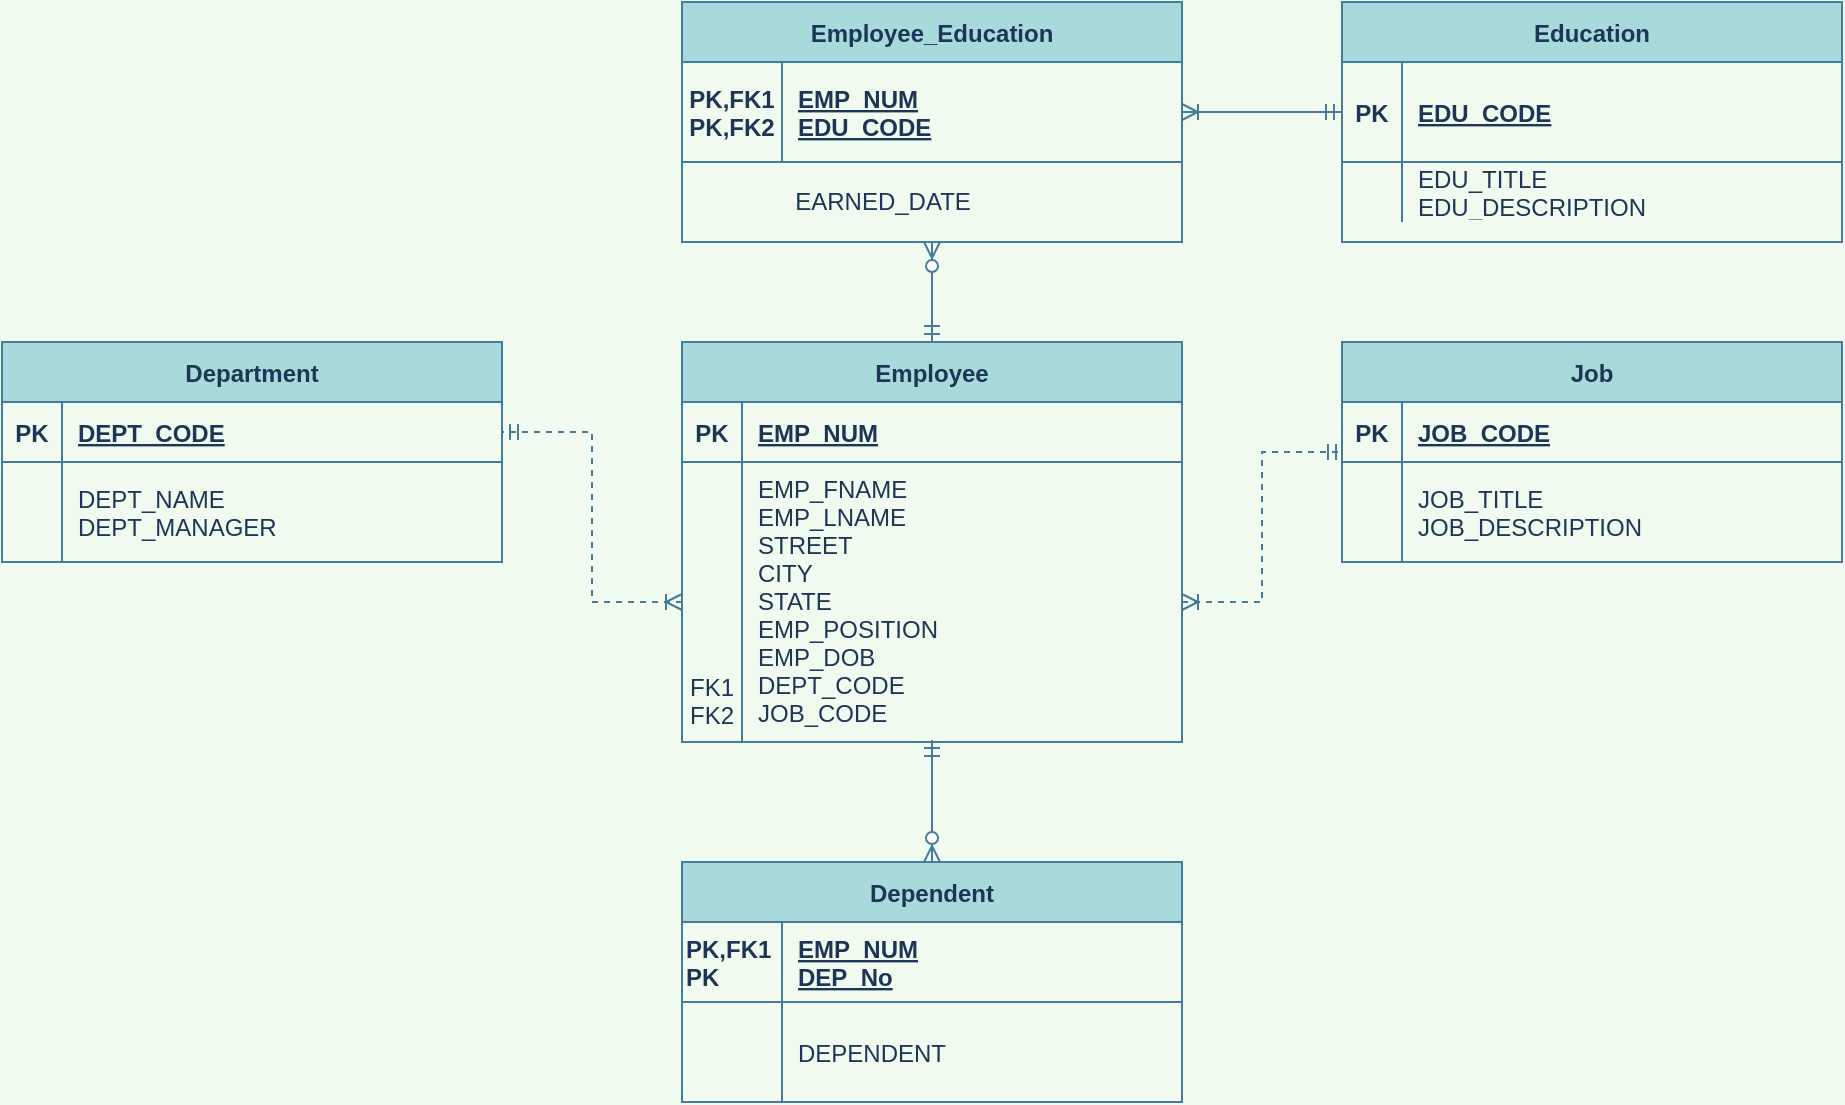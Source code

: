 <mxfile pages="2">
    <diagram id="R2lEEEUBdFMjLlhIrx00" name="ERD">
        <mxGraphModel dx="1555" dy="822" grid="1" gridSize="10" guides="1" tooltips="1" connect="1" arrows="1" fold="1" page="1" pageScale="1" pageWidth="1169" pageHeight="827" background="#F1FAEE" math="0" shadow="0" extFonts="Permanent Marker^https://fonts.googleapis.com/css?family=Permanent+Marker">
            <root>
                <mxCell id="0"/>
                <mxCell id="1" parent="0"/>
                <mxCell id="C-vyLk0tnHw3VtMMgP7b-2" value="Education" style="shape=table;startSize=30;container=1;collapsible=1;childLayout=tableLayout;fixedRows=1;rowLines=0;fontStyle=1;align=center;resizeLast=1;fillColor=#A8DADC;strokeColor=#457B9D;fontColor=#1D3557;" parent="1" vertex="1">
                    <mxGeometry x="810" y="110" width="250" height="120" as="geometry">
                        <mxRectangle x="460" y="110" width="90" height="30" as="alternateBounds"/>
                    </mxGeometry>
                </mxCell>
                <mxCell id="C-vyLk0tnHw3VtMMgP7b-3" value="" style="shape=partialRectangle;collapsible=0;dropTarget=0;pointerEvents=0;fillColor=none;points=[[0,0.5],[1,0.5]];portConstraint=eastwest;top=0;left=0;right=0;bottom=1;strokeColor=#457B9D;fontColor=#1D3557;" parent="C-vyLk0tnHw3VtMMgP7b-2" vertex="1">
                    <mxGeometry y="30" width="250" height="50" as="geometry"/>
                </mxCell>
                <mxCell id="C-vyLk0tnHw3VtMMgP7b-4" value="PK" style="shape=partialRectangle;overflow=hidden;connectable=0;fillColor=none;top=0;left=0;bottom=0;right=0;fontStyle=1;strokeColor=#457B9D;fontColor=#1D3557;" parent="C-vyLk0tnHw3VtMMgP7b-3" vertex="1">
                    <mxGeometry width="30" height="50" as="geometry"/>
                </mxCell>
                <mxCell id="C-vyLk0tnHw3VtMMgP7b-5" value="EDU_CODE" style="shape=partialRectangle;overflow=hidden;connectable=0;fillColor=none;top=0;left=0;bottom=0;right=0;align=left;spacingLeft=6;fontStyle=5;strokeColor=#457B9D;fontColor=#1D3557;" parent="C-vyLk0tnHw3VtMMgP7b-3" vertex="1">
                    <mxGeometry x="30" width="220" height="50" as="geometry"/>
                </mxCell>
                <mxCell id="C-vyLk0tnHw3VtMMgP7b-6" value="" style="shape=partialRectangle;collapsible=0;dropTarget=0;pointerEvents=0;fillColor=none;points=[[0,0.5],[1,0.5]];portConstraint=eastwest;top=0;left=0;right=0;bottom=0;strokeColor=#457B9D;fontColor=#1D3557;" parent="C-vyLk0tnHw3VtMMgP7b-2" vertex="1">
                    <mxGeometry y="80" width="250" height="30" as="geometry"/>
                </mxCell>
                <mxCell id="C-vyLk0tnHw3VtMMgP7b-7" value="" style="shape=partialRectangle;overflow=hidden;connectable=0;fillColor=none;top=0;left=0;bottom=0;right=0;strokeColor=#457B9D;fontColor=#1D3557;" parent="C-vyLk0tnHw3VtMMgP7b-6" vertex="1">
                    <mxGeometry width="30" height="30" as="geometry"/>
                </mxCell>
                <mxCell id="C-vyLk0tnHw3VtMMgP7b-8" value="EDU_TITLE&#10;EDU_DESCRIPTION" style="shape=partialRectangle;overflow=hidden;connectable=0;fillColor=none;top=0;left=0;bottom=0;right=0;align=left;spacingLeft=6;strokeColor=#457B9D;fontColor=#1D3557;" parent="C-vyLk0tnHw3VtMMgP7b-6" vertex="1">
                    <mxGeometry x="30" width="220" height="30" as="geometry"/>
                </mxCell>
                <mxCell id="C-vyLk0tnHw3VtMMgP7b-13" value="Employee" style="shape=table;startSize=30;container=1;collapsible=1;childLayout=tableLayout;fixedRows=1;rowLines=0;fontStyle=1;align=center;resizeLast=1;fillColor=#A8DADC;strokeColor=#457B9D;fontColor=#1D3557;" parent="1" vertex="1">
                    <mxGeometry x="480" y="280" width="250" height="200" as="geometry"/>
                </mxCell>
                <mxCell id="C-vyLk0tnHw3VtMMgP7b-14" value="" style="shape=partialRectangle;collapsible=0;dropTarget=0;pointerEvents=0;fillColor=none;points=[[0,0.5],[1,0.5]];portConstraint=eastwest;top=0;left=0;right=0;bottom=1;strokeColor=#457B9D;fontColor=#1D3557;" parent="C-vyLk0tnHw3VtMMgP7b-13" vertex="1">
                    <mxGeometry y="30" width="250" height="30" as="geometry"/>
                </mxCell>
                <mxCell id="C-vyLk0tnHw3VtMMgP7b-15" value="PK" style="shape=partialRectangle;overflow=hidden;connectable=0;fillColor=none;top=0;left=0;bottom=0;right=0;fontStyle=1;strokeColor=#457B9D;fontColor=#1D3557;" parent="C-vyLk0tnHw3VtMMgP7b-14" vertex="1">
                    <mxGeometry width="30" height="30" as="geometry"/>
                </mxCell>
                <mxCell id="C-vyLk0tnHw3VtMMgP7b-16" value="EMP_NUM" style="shape=partialRectangle;overflow=hidden;connectable=0;fillColor=none;top=0;left=0;bottom=0;right=0;align=left;spacingLeft=6;fontStyle=5;strokeColor=#457B9D;fontColor=#1D3557;" parent="C-vyLk0tnHw3VtMMgP7b-14" vertex="1">
                    <mxGeometry x="30" width="220" height="30" as="geometry"/>
                </mxCell>
                <mxCell id="C-vyLk0tnHw3VtMMgP7b-17" value="" style="shape=partialRectangle;collapsible=0;dropTarget=0;pointerEvents=0;fillColor=none;points=[[0,0.5],[1,0.5]];portConstraint=eastwest;top=0;left=0;right=0;bottom=0;strokeColor=#457B9D;fontColor=#1D3557;" parent="C-vyLk0tnHw3VtMMgP7b-13" vertex="1">
                    <mxGeometry y="60" width="250" height="140" as="geometry"/>
                </mxCell>
                <mxCell id="C-vyLk0tnHw3VtMMgP7b-18" value="&#10;&#10;&#10;&#10;&#10;&#10;&#10;FK1&#10;FK2" style="shape=partialRectangle;overflow=hidden;connectable=0;fillColor=none;top=0;left=0;bottom=0;right=0;strokeColor=#457B9D;fontColor=#1D3557;" parent="C-vyLk0tnHw3VtMMgP7b-17" vertex="1">
                    <mxGeometry width="30" height="140" as="geometry"/>
                </mxCell>
                <mxCell id="C-vyLk0tnHw3VtMMgP7b-19" value="EMP_FNAME&#10;EMP_LNAME&#10;STREET&#10;CITY&#10;STATE&#10;EMP_POSITION&#10;EMP_DOB&#10;DEPT_CODE&#10;JOB_CODE" style="shape=partialRectangle;overflow=hidden;connectable=0;fillColor=none;top=0;left=0;bottom=0;right=0;align=left;spacingLeft=6;verticalAlign=top;strokeColor=#457B9D;fontColor=#1D3557;" parent="C-vyLk0tnHw3VtMMgP7b-17" vertex="1">
                    <mxGeometry x="30" width="220" height="140" as="geometry"/>
                </mxCell>
                <mxCell id="pjrwoAT1iINBEWoW5p7u-14" style="edgeStyle=orthogonalEdgeStyle;rounded=0;orthogonalLoop=1;jettySize=auto;html=1;exitX=0.5;exitY=1;exitDx=0;exitDy=0;entryX=0.5;entryY=0;entryDx=0;entryDy=0;startArrow=ERzeroToMany;startFill=1;endArrow=ERmandOne;endFill=0;labelBackgroundColor=#F1FAEE;strokeColor=#457B9D;fontColor=#1D3557;" parent="1" source="C-vyLk0tnHw3VtMMgP7b-23" target="C-vyLk0tnHw3VtMMgP7b-13" edge="1">
                    <mxGeometry relative="1" as="geometry"/>
                </mxCell>
                <mxCell id="C-vyLk0tnHw3VtMMgP7b-23" value="Employee_Education" style="shape=table;startSize=30;container=1;collapsible=1;childLayout=tableLayout;fixedRows=1;rowLines=0;fontStyle=1;align=center;resizeLast=1;fillColor=#A8DADC;strokeColor=#457B9D;fontColor=#1D3557;" parent="1" vertex="1">
                    <mxGeometry x="480" y="110" width="250" height="120" as="geometry">
                        <mxRectangle x="130" y="110" width="150" height="30" as="alternateBounds"/>
                    </mxGeometry>
                </mxCell>
                <mxCell id="C-vyLk0tnHw3VtMMgP7b-24" value="" style="shape=partialRectangle;collapsible=0;dropTarget=0;pointerEvents=0;fillColor=none;points=[[0,0.5],[1,0.5]];portConstraint=eastwest;top=0;left=0;right=0;bottom=1;strokeColor=#457B9D;fontColor=#1D3557;" parent="C-vyLk0tnHw3VtMMgP7b-23" vertex="1">
                    <mxGeometry y="30" width="250" height="50" as="geometry"/>
                </mxCell>
                <mxCell id="C-vyLk0tnHw3VtMMgP7b-25" value="PK,FK1&#10;PK,FK2" style="shape=partialRectangle;overflow=hidden;connectable=0;fillColor=none;top=0;left=0;bottom=0;right=0;fontStyle=1;strokeColor=#457B9D;fontColor=#1D3557;" parent="C-vyLk0tnHw3VtMMgP7b-24" vertex="1">
                    <mxGeometry width="50" height="50" as="geometry"/>
                </mxCell>
                <mxCell id="C-vyLk0tnHw3VtMMgP7b-26" value="EMP_NUM&#10;EDU_CODE" style="shape=partialRectangle;overflow=hidden;connectable=0;fillColor=none;top=0;left=0;bottom=0;right=0;align=left;spacingLeft=6;fontStyle=5;strokeColor=#457B9D;fontColor=#1D3557;" parent="C-vyLk0tnHw3VtMMgP7b-24" vertex="1">
                    <mxGeometry x="50" width="200" height="50" as="geometry"/>
                </mxCell>
                <mxCell id="pjrwoAT1iINBEWoW5p7u-11" value="EARNED_DATE" style="text;html=1;align=center;verticalAlign=middle;resizable=0;points=[];autosize=1;strokeColor=none;fontColor=#1D3557;" parent="1" vertex="1">
                    <mxGeometry x="530" y="200" width="100" height="20" as="geometry"/>
                </mxCell>
                <mxCell id="pjrwoAT1iINBEWoW5p7u-13" style="edgeStyle=orthogonalEdgeStyle;rounded=0;orthogonalLoop=1;jettySize=auto;html=1;exitX=1;exitY=0.5;exitDx=0;exitDy=0;entryX=0;entryY=0.5;entryDx=0;entryDy=0;startArrow=ERoneToMany;startFill=0;endArrow=ERmandOne;endFill=0;labelBackgroundColor=#F1FAEE;strokeColor=#457B9D;fontColor=#1D3557;" parent="1" source="C-vyLk0tnHw3VtMMgP7b-24" target="C-vyLk0tnHw3VtMMgP7b-3" edge="1">
                    <mxGeometry relative="1" as="geometry"/>
                </mxCell>
                <mxCell id="pjrwoAT1iINBEWoW5p7u-15" value="Job" style="shape=table;startSize=30;container=1;collapsible=1;childLayout=tableLayout;fixedRows=1;rowLines=0;fontStyle=1;align=center;resizeLast=1;fillColor=#A8DADC;strokeColor=#457B9D;fontColor=#1D3557;" parent="1" vertex="1">
                    <mxGeometry x="810" y="280" width="250" height="110" as="geometry">
                        <mxRectangle x="460" y="110" width="90" height="30" as="alternateBounds"/>
                    </mxGeometry>
                </mxCell>
                <mxCell id="pjrwoAT1iINBEWoW5p7u-16" value="" style="shape=partialRectangle;collapsible=0;dropTarget=0;pointerEvents=0;fillColor=none;points=[[0,0.5],[1,0.5]];portConstraint=eastwest;top=0;left=0;right=0;bottom=1;strokeColor=#457B9D;fontColor=#1D3557;" parent="pjrwoAT1iINBEWoW5p7u-15" vertex="1">
                    <mxGeometry y="30" width="250" height="30" as="geometry"/>
                </mxCell>
                <mxCell id="pjrwoAT1iINBEWoW5p7u-17" value="PK" style="shape=partialRectangle;overflow=hidden;connectable=0;fillColor=none;top=0;left=0;bottom=0;right=0;fontStyle=1;strokeColor=#457B9D;fontColor=#1D3557;" parent="pjrwoAT1iINBEWoW5p7u-16" vertex="1">
                    <mxGeometry width="30" height="30" as="geometry"/>
                </mxCell>
                <mxCell id="pjrwoAT1iINBEWoW5p7u-18" value="JOB_CODE" style="shape=partialRectangle;overflow=hidden;connectable=0;fillColor=none;top=0;left=0;bottom=0;right=0;align=left;spacingLeft=6;fontStyle=5;strokeColor=#457B9D;fontColor=#1D3557;" parent="pjrwoAT1iINBEWoW5p7u-16" vertex="1">
                    <mxGeometry x="30" width="220" height="30" as="geometry"/>
                </mxCell>
                <mxCell id="pjrwoAT1iINBEWoW5p7u-19" value="" style="shape=partialRectangle;collapsible=0;dropTarget=0;pointerEvents=0;fillColor=none;points=[[0,0.5],[1,0.5]];portConstraint=eastwest;top=0;left=0;right=0;bottom=0;strokeColor=#457B9D;fontColor=#1D3557;" parent="pjrwoAT1iINBEWoW5p7u-15" vertex="1">
                    <mxGeometry y="60" width="250" height="50" as="geometry"/>
                </mxCell>
                <mxCell id="pjrwoAT1iINBEWoW5p7u-20" value="" style="shape=partialRectangle;overflow=hidden;connectable=0;fillColor=none;top=0;left=0;bottom=0;right=0;strokeColor=#457B9D;fontColor=#1D3557;" parent="pjrwoAT1iINBEWoW5p7u-19" vertex="1">
                    <mxGeometry width="30" height="50" as="geometry"/>
                </mxCell>
                <mxCell id="pjrwoAT1iINBEWoW5p7u-21" value="JOB_TITLE&#10;JOB_DESCRIPTION" style="shape=partialRectangle;overflow=hidden;connectable=0;fillColor=none;top=0;left=0;bottom=0;right=0;align=left;spacingLeft=6;strokeColor=#457B9D;fontColor=#1D3557;" parent="pjrwoAT1iINBEWoW5p7u-19" vertex="1">
                    <mxGeometry x="30" width="220" height="50" as="geometry"/>
                </mxCell>
                <mxCell id="pjrwoAT1iINBEWoW5p7u-22" style="edgeStyle=orthogonalEdgeStyle;rounded=0;orthogonalLoop=1;jettySize=auto;html=1;entryX=0.004;entryY=-0.1;entryDx=0;entryDy=0;entryPerimeter=0;startArrow=ERoneToMany;startFill=0;endArrow=ERmandOne;endFill=0;dashed=1;labelBackgroundColor=#F1FAEE;strokeColor=#457B9D;fontColor=#1D3557;" parent="1" source="C-vyLk0tnHw3VtMMgP7b-17" target="pjrwoAT1iINBEWoW5p7u-19" edge="1">
                    <mxGeometry relative="1" as="geometry"/>
                </mxCell>
                <mxCell id="pjrwoAT1iINBEWoW5p7u-23" value="Department" style="shape=table;startSize=30;container=1;collapsible=1;childLayout=tableLayout;fixedRows=1;rowLines=0;fontStyle=1;align=center;resizeLast=1;fillColor=#A8DADC;strokeColor=#457B9D;fontColor=#1D3557;" parent="1" vertex="1">
                    <mxGeometry x="140" y="280" width="250" height="110" as="geometry">
                        <mxRectangle x="460" y="110" width="90" height="30" as="alternateBounds"/>
                    </mxGeometry>
                </mxCell>
                <mxCell id="pjrwoAT1iINBEWoW5p7u-24" value="" style="shape=partialRectangle;collapsible=0;dropTarget=0;pointerEvents=0;fillColor=none;points=[[0,0.5],[1,0.5]];portConstraint=eastwest;top=0;left=0;right=0;bottom=1;strokeColor=#457B9D;fontColor=#1D3557;" parent="pjrwoAT1iINBEWoW5p7u-23" vertex="1">
                    <mxGeometry y="30" width="250" height="30" as="geometry"/>
                </mxCell>
                <mxCell id="pjrwoAT1iINBEWoW5p7u-25" value="PK" style="shape=partialRectangle;overflow=hidden;connectable=0;fillColor=none;top=0;left=0;bottom=0;right=0;fontStyle=1;strokeColor=#457B9D;fontColor=#1D3557;" parent="pjrwoAT1iINBEWoW5p7u-24" vertex="1">
                    <mxGeometry width="30" height="30" as="geometry"/>
                </mxCell>
                <mxCell id="pjrwoAT1iINBEWoW5p7u-26" value="DEPT_CODE" style="shape=partialRectangle;overflow=hidden;connectable=0;fillColor=none;top=0;left=0;bottom=0;right=0;align=left;spacingLeft=6;fontStyle=5;strokeColor=#457B9D;fontColor=#1D3557;" parent="pjrwoAT1iINBEWoW5p7u-24" vertex="1">
                    <mxGeometry x="30" width="220" height="30" as="geometry"/>
                </mxCell>
                <mxCell id="pjrwoAT1iINBEWoW5p7u-27" value="" style="shape=partialRectangle;collapsible=0;dropTarget=0;pointerEvents=0;fillColor=none;points=[[0,0.5],[1,0.5]];portConstraint=eastwest;top=0;left=0;right=0;bottom=0;strokeColor=#457B9D;fontColor=#1D3557;" parent="pjrwoAT1iINBEWoW5p7u-23" vertex="1">
                    <mxGeometry y="60" width="250" height="50" as="geometry"/>
                </mxCell>
                <mxCell id="pjrwoAT1iINBEWoW5p7u-28" value="" style="shape=partialRectangle;overflow=hidden;connectable=0;fillColor=none;top=0;left=0;bottom=0;right=0;strokeColor=#457B9D;fontColor=#1D3557;" parent="pjrwoAT1iINBEWoW5p7u-27" vertex="1">
                    <mxGeometry width="30" height="50" as="geometry"/>
                </mxCell>
                <mxCell id="pjrwoAT1iINBEWoW5p7u-29" value="DEPT_NAME&#10;DEPT_MANAGER" style="shape=partialRectangle;overflow=hidden;connectable=0;fillColor=none;top=0;left=0;bottom=0;right=0;align=left;spacingLeft=6;strokeColor=#457B9D;fontColor=#1D3557;" parent="pjrwoAT1iINBEWoW5p7u-27" vertex="1">
                    <mxGeometry x="30" width="220" height="50" as="geometry"/>
                </mxCell>
                <mxCell id="pjrwoAT1iINBEWoW5p7u-30" style="edgeStyle=orthogonalEdgeStyle;rounded=0;orthogonalLoop=1;jettySize=auto;html=1;exitX=0;exitY=0.5;exitDx=0;exitDy=0;entryX=1;entryY=0.5;entryDx=0;entryDy=0;dashed=1;startArrow=ERoneToMany;startFill=0;endArrow=ERmandOne;endFill=0;labelBackgroundColor=#F1FAEE;strokeColor=#457B9D;fontColor=#1D3557;" parent="1" source="C-vyLk0tnHw3VtMMgP7b-17" target="pjrwoAT1iINBEWoW5p7u-24" edge="1">
                    <mxGeometry relative="1" as="geometry"/>
                </mxCell>
                <mxCell id="pjrwoAT1iINBEWoW5p7u-38" style="edgeStyle=orthogonalEdgeStyle;rounded=0;orthogonalLoop=1;jettySize=auto;html=1;exitX=0.5;exitY=0;exitDx=0;exitDy=0;entryX=0.5;entryY=0.993;entryDx=0;entryDy=0;entryPerimeter=0;startArrow=ERzeroToMany;startFill=1;endArrow=ERmandOne;endFill=0;labelBackgroundColor=#F1FAEE;strokeColor=#457B9D;fontColor=#1D3557;" parent="1" source="pjrwoAT1iINBEWoW5p7u-31" target="C-vyLk0tnHw3VtMMgP7b-17" edge="1">
                    <mxGeometry relative="1" as="geometry"/>
                </mxCell>
                <mxCell id="pjrwoAT1iINBEWoW5p7u-31" value="Dependent" style="shape=table;startSize=30;container=1;collapsible=1;childLayout=tableLayout;fixedRows=1;rowLines=0;fontStyle=1;align=center;resizeLast=1;fillColor=#A8DADC;strokeColor=#457B9D;fontColor=#1D3557;" parent="1" vertex="1">
                    <mxGeometry x="480" y="540" width="250" height="120" as="geometry">
                        <mxRectangle x="460" y="110" width="90" height="30" as="alternateBounds"/>
                    </mxGeometry>
                </mxCell>
                <mxCell id="pjrwoAT1iINBEWoW5p7u-32" value="" style="shape=partialRectangle;collapsible=0;dropTarget=0;pointerEvents=0;fillColor=none;points=[[0,0.5],[1,0.5]];portConstraint=eastwest;top=0;left=0;right=0;bottom=1;strokeColor=#457B9D;fontColor=#1D3557;" parent="pjrwoAT1iINBEWoW5p7u-31" vertex="1">
                    <mxGeometry y="30" width="250" height="40" as="geometry"/>
                </mxCell>
                <mxCell id="pjrwoAT1iINBEWoW5p7u-33" value="PK,FK1&#10;PK" style="shape=partialRectangle;overflow=hidden;connectable=0;fillColor=none;top=0;left=0;bottom=0;right=0;fontStyle=1;align=left;strokeColor=#457B9D;fontColor=#1D3557;" parent="pjrwoAT1iINBEWoW5p7u-32" vertex="1">
                    <mxGeometry width="50" height="40" as="geometry"/>
                </mxCell>
                <mxCell id="pjrwoAT1iINBEWoW5p7u-34" value="EMP_NUM&#10;DEP_No" style="shape=partialRectangle;overflow=hidden;connectable=0;fillColor=none;top=0;left=0;bottom=0;right=0;align=left;spacingLeft=6;fontStyle=5;strokeColor=#457B9D;fontColor=#1D3557;" parent="pjrwoAT1iINBEWoW5p7u-32" vertex="1">
                    <mxGeometry x="50" width="200" height="40" as="geometry"/>
                </mxCell>
                <mxCell id="pjrwoAT1iINBEWoW5p7u-35" value="" style="shape=partialRectangle;collapsible=0;dropTarget=0;pointerEvents=0;fillColor=none;points=[[0,0.5],[1,0.5]];portConstraint=eastwest;top=0;left=0;right=0;bottom=0;strokeColor=#457B9D;fontColor=#1D3557;" parent="pjrwoAT1iINBEWoW5p7u-31" vertex="1">
                    <mxGeometry y="70" width="250" height="50" as="geometry"/>
                </mxCell>
                <mxCell id="pjrwoAT1iINBEWoW5p7u-36" value="" style="shape=partialRectangle;overflow=hidden;connectable=0;fillColor=none;top=0;left=0;bottom=0;right=0;strokeColor=#457B9D;fontColor=#1D3557;" parent="pjrwoAT1iINBEWoW5p7u-35" vertex="1">
                    <mxGeometry width="50" height="50" as="geometry"/>
                </mxCell>
                <mxCell id="pjrwoAT1iINBEWoW5p7u-37" value="DEPENDENT" style="shape=partialRectangle;overflow=hidden;connectable=0;fillColor=none;top=0;left=0;bottom=0;right=0;align=left;spacingLeft=6;strokeColor=#457B9D;fontColor=#1D3557;" parent="pjrwoAT1iINBEWoW5p7u-35" vertex="1">
                    <mxGeometry x="50" width="200" height="50" as="geometry"/>
                </mxCell>
            </root>
        </mxGraphModel>
    </diagram>
    <diagram id="T1O6ScHp5UnlA9kEjP5P" name="Context_Diagram">
        <mxGraphModel dx="1555" dy="822" grid="1" gridSize="10" guides="1" tooltips="1" connect="1" arrows="1" fold="1" page="1" pageScale="1" pageWidth="1169" pageHeight="827" background="#F1FAEE" math="0" shadow="0">
            <root>
                <mxCell id="bUOiLNt_mjZ8KbN0EPxy-0"/>
                <mxCell id="bUOiLNt_mjZ8KbN0EPxy-1" parent="bUOiLNt_mjZ8KbN0EPxy-0"/>
                <mxCell id="YDrMwjG_TDDJYGuivfeB-1" style="edgeStyle=orthogonalEdgeStyle;curved=1;rounded=0;orthogonalLoop=1;jettySize=auto;html=1;exitX=0.5;exitY=0;exitDx=0;exitDy=0;entryX=1;entryY=0;entryDx=0;entryDy=0;startArrow=none;startFill=0;endArrow=classicThin;endFill=1;labelBackgroundColor=#F1FAEE;strokeColor=#457B9D;fontColor=#1D3557;" parent="bUOiLNt_mjZ8KbN0EPxy-1" source="bUOiLNt_mjZ8KbN0EPxy-3" target="bUOiLNt_mjZ8KbN0EPxy-4" edge="1">
                    <mxGeometry relative="1" as="geometry"/>
                </mxCell>
                <mxCell id="YDrMwjG_TDDJYGuivfeB-5" style="edgeStyle=orthogonalEdgeStyle;curved=1;rounded=0;orthogonalLoop=1;jettySize=auto;html=1;exitX=0;exitY=1;exitDx=0;exitDy=0;entryX=0.25;entryY=1;entryDx=0;entryDy=0;startArrow=none;startFill=0;endArrow=classicThin;endFill=1;labelBackgroundColor=#F1FAEE;strokeColor=#457B9D;fontColor=#1D3557;" parent="bUOiLNt_mjZ8KbN0EPxy-1" source="bUOiLNt_mjZ8KbN0EPxy-3" target="bUOiLNt_mjZ8KbN0EPxy-4" edge="1">
                    <mxGeometry relative="1" as="geometry"/>
                </mxCell>
                <mxCell id="YDrMwjG_TDDJYGuivfeB-7" style="edgeStyle=orthogonalEdgeStyle;curved=1;rounded=0;orthogonalLoop=1;jettySize=auto;html=1;exitX=0.5;exitY=1;exitDx=0;exitDy=0;entryX=0;entryY=1;entryDx=0;entryDy=0;startArrow=none;startFill=0;endArrow=classicThin;endFill=1;labelBackgroundColor=#F1FAEE;strokeColor=#457B9D;fontColor=#1D3557;" parent="bUOiLNt_mjZ8KbN0EPxy-1" source="bUOiLNt_mjZ8KbN0EPxy-3" target="bUOiLNt_mjZ8KbN0EPxy-4" edge="1">
                    <mxGeometry relative="1" as="geometry"/>
                </mxCell>
                <mxCell id="YDrMwjG_TDDJYGuivfeB-9" style="edgeStyle=orthogonalEdgeStyle;curved=1;rounded=0;orthogonalLoop=1;jettySize=auto;html=1;exitX=1;exitY=1;exitDx=0;exitDy=0;entryX=0.5;entryY=0;entryDx=0;entryDy=0;startArrow=none;startFill=0;endArrow=classicThin;endFill=1;fontColor=#1D3557;labelBackgroundColor=#F1FAEE;strokeColor=#457B9D;" parent="bUOiLNt_mjZ8KbN0EPxy-1" source="bUOiLNt_mjZ8KbN0EPxy-3" target="bUOiLNt_mjZ8KbN0EPxy-6" edge="1">
                    <mxGeometry relative="1" as="geometry"/>
                </mxCell>
                <mxCell id="YDrMwjG_TDDJYGuivfeB-11" style="edgeStyle=orthogonalEdgeStyle;curved=1;rounded=0;orthogonalLoop=1;jettySize=auto;html=1;exitX=0.5;exitY=1;exitDx=0;exitDy=0;entryX=0;entryY=0.5;entryDx=0;entryDy=0;startArrow=none;startFill=0;endArrow=classicThin;endFill=1;labelBackgroundColor=#F1FAEE;strokeColor=#457B9D;fontColor=#1D3557;" parent="bUOiLNt_mjZ8KbN0EPxy-1" source="bUOiLNt_mjZ8KbN0EPxy-3" target="bUOiLNt_mjZ8KbN0EPxy-6" edge="1">
                    <mxGeometry relative="1" as="geometry"/>
                </mxCell>
                <mxCell id="YDrMwjG_TDDJYGuivfeB-12" style="edgeStyle=orthogonalEdgeStyle;curved=1;rounded=0;orthogonalLoop=1;jettySize=auto;html=1;exitX=0.5;exitY=0;exitDx=0;exitDy=0;entryX=0;entryY=0.5;entryDx=0;entryDy=0;startArrow=none;startFill=0;endArrow=classicThin;endFill=1;labelBackgroundColor=#F1FAEE;strokeColor=#457B9D;fontColor=#1D3557;" parent="bUOiLNt_mjZ8KbN0EPxy-1" source="bUOiLNt_mjZ8KbN0EPxy-3" target="bUOiLNt_mjZ8KbN0EPxy-5" edge="1">
                    <mxGeometry relative="1" as="geometry"/>
                </mxCell>
                <mxCell id="bUOiLNt_mjZ8KbN0EPxy-3" value="0&lt;br&gt;&lt;div style=&quot;&quot;&gt;&lt;span&gt;ABC Video Rental System&lt;/span&gt;&lt;/div&gt;" style="ellipse;whiteSpace=wrap;html=1;aspect=fixed;align=center;verticalAlign=middle;fillColor=#A8DADC;strokeColor=#457B9D;fontColor=#1D3557;" parent="bUOiLNt_mjZ8KbN0EPxy-1" vertex="1">
                    <mxGeometry x="490" y="319" width="190" height="190" as="geometry"/>
                </mxCell>
                <mxCell id="YDrMwjG_TDDJYGuivfeB-2" style="edgeStyle=orthogonalEdgeStyle;curved=1;rounded=0;orthogonalLoop=1;jettySize=auto;html=1;exitX=1;exitY=0.25;exitDx=0;exitDy=0;entryX=0.353;entryY=0.005;entryDx=0;entryDy=0;entryPerimeter=0;startArrow=none;startFill=0;endArrow=classicThin;endFill=1;labelBackgroundColor=#F1FAEE;strokeColor=#457B9D;fontColor=#1D3557;" parent="bUOiLNt_mjZ8KbN0EPxy-1" source="bUOiLNt_mjZ8KbN0EPxy-4" target="bUOiLNt_mjZ8KbN0EPxy-3" edge="1">
                    <mxGeometry relative="1" as="geometry"/>
                </mxCell>
                <mxCell id="YDrMwjG_TDDJYGuivfeB-3" style="edgeStyle=orthogonalEdgeStyle;curved=1;rounded=0;orthogonalLoop=1;jettySize=auto;html=1;exitX=1;exitY=0.5;exitDx=0;exitDy=0;entryX=0.168;entryY=0.116;entryDx=0;entryDy=0;entryPerimeter=0;startArrow=none;startFill=0;endArrow=classicThin;endFill=1;labelBackgroundColor=#F1FAEE;strokeColor=#457B9D;fontColor=#1D3557;" parent="bUOiLNt_mjZ8KbN0EPxy-1" source="bUOiLNt_mjZ8KbN0EPxy-4" target="bUOiLNt_mjZ8KbN0EPxy-3" edge="1">
                    <mxGeometry relative="1" as="geometry"/>
                </mxCell>
                <mxCell id="YDrMwjG_TDDJYGuivfeB-4" style="edgeStyle=orthogonalEdgeStyle;curved=1;rounded=0;orthogonalLoop=1;jettySize=auto;html=1;exitX=0.75;exitY=1;exitDx=0;exitDy=0;entryX=0;entryY=0.5;entryDx=0;entryDy=0;startArrow=none;startFill=0;endArrow=classicThin;endFill=1;labelBackgroundColor=#F1FAEE;strokeColor=#457B9D;fontColor=#1D3557;" parent="bUOiLNt_mjZ8KbN0EPxy-1" source="bUOiLNt_mjZ8KbN0EPxy-4" target="bUOiLNt_mjZ8KbN0EPxy-3" edge="1">
                    <mxGeometry relative="1" as="geometry"/>
                </mxCell>
                <mxCell id="bUOiLNt_mjZ8KbN0EPxy-4" value="Customer" style="whiteSpace=wrap;html=1;aspect=fixed;align=center;verticalAlign=middle;fillColor=#A8DADC;strokeColor=#457B9D;fontColor=#1D3557;" parent="bUOiLNt_mjZ8KbN0EPxy-1" vertex="1">
                    <mxGeometry x="250" y="150" width="130" height="130" as="geometry"/>
                </mxCell>
                <mxCell id="YDrMwjG_TDDJYGuivfeB-13" style="edgeStyle=orthogonalEdgeStyle;curved=1;rounded=0;orthogonalLoop=1;jettySize=auto;html=1;exitX=0.25;exitY=1;exitDx=0;exitDy=0;entryX=1;entryY=0.5;entryDx=0;entryDy=0;startArrow=none;startFill=0;endArrow=classicThin;endFill=1;labelBackgroundColor=#F1FAEE;strokeColor=#457B9D;fontColor=#1D3557;" parent="bUOiLNt_mjZ8KbN0EPxy-1" source="bUOiLNt_mjZ8KbN0EPxy-5" target="bUOiLNt_mjZ8KbN0EPxy-3" edge="1">
                    <mxGeometry relative="1" as="geometry"/>
                </mxCell>
                <mxCell id="YDrMwjG_TDDJYGuivfeB-14" style="edgeStyle=orthogonalEdgeStyle;curved=1;rounded=0;orthogonalLoop=1;jettySize=auto;html=1;exitX=0.75;exitY=1;exitDx=0;exitDy=0;entryX=1;entryY=0.5;entryDx=0;entryDy=0;startArrow=none;startFill=0;endArrow=classicThin;endFill=1;labelBackgroundColor=#F1FAEE;strokeColor=#457B9D;fontColor=#1D3557;" parent="bUOiLNt_mjZ8KbN0EPxy-1" source="bUOiLNt_mjZ8KbN0EPxy-5" target="bUOiLNt_mjZ8KbN0EPxy-3" edge="1">
                    <mxGeometry relative="1" as="geometry"/>
                </mxCell>
                <mxCell id="bUOiLNt_mjZ8KbN0EPxy-5" value="Store Assistant" style="whiteSpace=wrap;html=1;aspect=fixed;align=center;verticalAlign=middle;fillColor=#A8DADC;strokeColor=#457B9D;fontColor=#1D3557;" parent="bUOiLNt_mjZ8KbN0EPxy-1" vertex="1">
                    <mxGeometry x="750" y="100" width="110" height="110" as="geometry"/>
                </mxCell>
                <mxCell id="bUOiLNt_mjZ8KbN0EPxy-6" value="Store Manager" style="whiteSpace=wrap;html=1;aspect=fixed;align=center;verticalAlign=middle;fillColor=#A8DADC;strokeColor=#457B9D;fontColor=#1D3557;" parent="bUOiLNt_mjZ8KbN0EPxy-1" vertex="1">
                    <mxGeometry x="710" y="600" width="130" height="130" as="geometry"/>
                </mxCell>
                <mxCell id="YDrMwjG_TDDJYGuivfeB-16" value="Membership&lt;br&gt;Details" style="text;html=1;align=center;verticalAlign=middle;whiteSpace=wrap;rounded=0;fillColor=#A8DADC;fontColor=#1D3557;" parent="bUOiLNt_mjZ8KbN0EPxy-1" vertex="1">
                    <mxGeometry x="460" y="110" width="70" height="30" as="geometry"/>
                </mxCell>
                <mxCell id="YDrMwjG_TDDJYGuivfeB-17" value="Membership&lt;br&gt;request" style="text;html=1;align=center;verticalAlign=middle;whiteSpace=wrap;rounded=0;fillColor=#A8DADC;fontColor=#1D3557;" parent="bUOiLNt_mjZ8KbN0EPxy-1" vertex="1">
                    <mxGeometry x="440" y="180" width="70" height="30" as="geometry"/>
                </mxCell>
                <mxCell id="YDrMwjG_TDDJYGuivfeB-18" value="Video rental request" style="text;html=1;align=center;verticalAlign=middle;whiteSpace=wrap;rounded=0;fillColor=#A8DADC;fontColor=#1D3557;" parent="bUOiLNt_mjZ8KbN0EPxy-1" vertex="1">
                    <mxGeometry x="440" y="240" width="80" height="30" as="geometry"/>
                </mxCell>
                <mxCell id="YDrMwjG_TDDJYGuivfeB-19" value="Payment details" style="text;html=1;align=center;verticalAlign=middle;whiteSpace=wrap;rounded=0;fillColor=#A8DADC;fontColor=#1D3557;" parent="bUOiLNt_mjZ8KbN0EPxy-1" vertex="1">
                    <mxGeometry x="350" y="350" width="70" height="30" as="geometry"/>
                </mxCell>
                <mxCell id="YDrMwjG_TDDJYGuivfeB-20" value="Payment request" style="text;html=1;align=center;verticalAlign=middle;whiteSpace=wrap;rounded=0;fillColor=#A8DADC;fontColor=#1D3557;" parent="bUOiLNt_mjZ8KbN0EPxy-1" vertex="1">
                    <mxGeometry x="340" y="430" width="60" height="30" as="geometry"/>
                </mxCell>
                <mxCell id="YDrMwjG_TDDJYGuivfeB-21" value="Rental confirmation" style="text;html=1;align=center;verticalAlign=middle;whiteSpace=wrap;rounded=0;fillColor=#A8DADC;fontColor=#1D3557;" parent="bUOiLNt_mjZ8KbN0EPxy-1" vertex="1">
                    <mxGeometry x="390" y="510" width="70" height="30" as="geometry"/>
                </mxCell>
                <mxCell id="YDrMwjG_TDDJYGuivfeB-26" value="Customer information verification request" style="text;html=1;align=center;verticalAlign=middle;whiteSpace=wrap;rounded=0;fillColor=#A8DADC;fontColor=#1D3557;" parent="bUOiLNt_mjZ8KbN0EPxy-1" vertex="1">
                    <mxGeometry x="640" y="125" width="60" height="60" as="geometry"/>
                </mxCell>
                <mxCell id="YDrMwjG_TDDJYGuivfeB-28" value="Customer verification response" style="text;html=1;align=center;verticalAlign=middle;whiteSpace=wrap;rounded=0;fillColor=#A8DADC;fontColor=#1D3557;" parent="bUOiLNt_mjZ8KbN0EPxy-1" vertex="1">
                    <mxGeometry x="730" y="230" width="65" height="40" as="geometry"/>
                </mxCell>
                <mxCell id="YDrMwjG_TDDJYGuivfeB-29" value="New video information" style="text;html=1;align=center;verticalAlign=middle;whiteSpace=wrap;rounded=0;fillColor=#A8DADC;fontColor=#1D3557;" parent="bUOiLNt_mjZ8KbN0EPxy-1" vertex="1">
                    <mxGeometry x="790" y="310" width="70" height="40" as="geometry"/>
                </mxCell>
                <mxCell id="YDrMwjG_TDDJYGuivfeB-30" value="Overdue videos report" style="text;html=1;align=center;verticalAlign=middle;whiteSpace=wrap;rounded=0;fillColor=#A8DADC;fontColor=#1D3557;direction=south;" parent="bUOiLNt_mjZ8KbN0EPxy-1" vertex="1">
                    <mxGeometry x="730" y="491" width="60" height="49" as="geometry"/>
                </mxCell>
                <mxCell id="YDrMwjG_TDDJYGuivfeB-32" value="New video report" style="text;html=1;align=center;verticalAlign=middle;whiteSpace=wrap;rounded=0;fillColor=#A8DADC;fontColor=#1D3557;" parent="bUOiLNt_mjZ8KbN0EPxy-1" vertex="1">
                    <mxGeometry x="575" y="580" width="65" height="40" as="geometry"/>
                </mxCell>
            </root>
        </mxGraphModel>
    </diagram>
</mxfile>